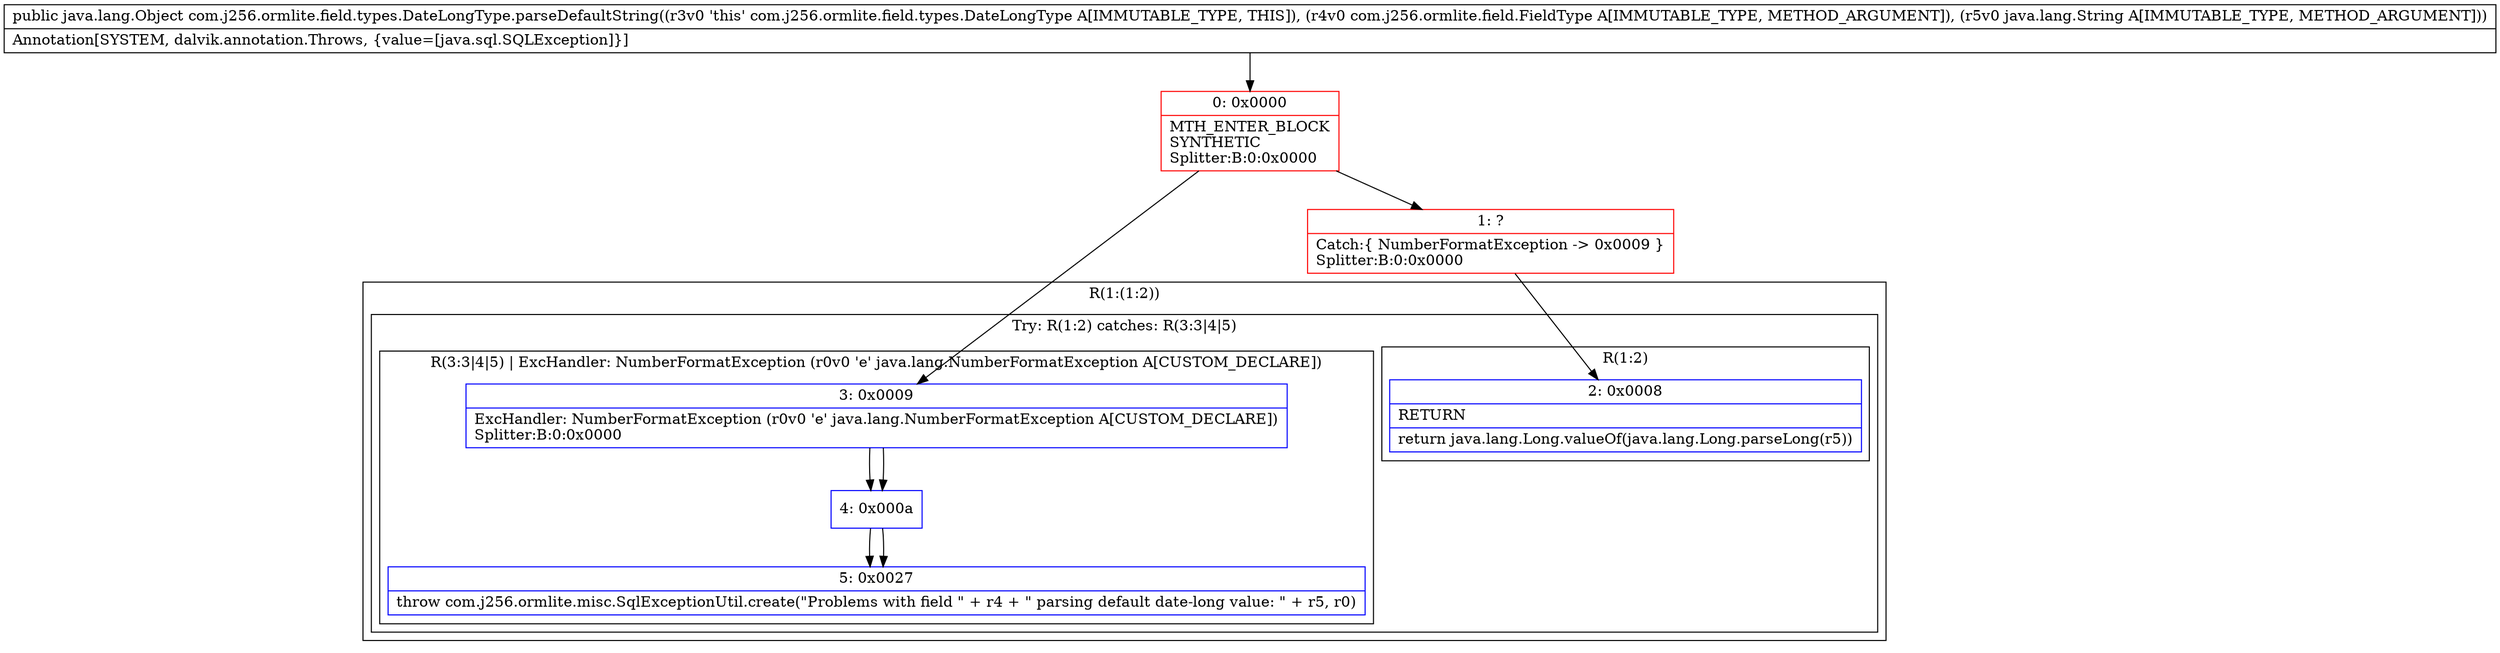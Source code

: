 digraph "CFG forcom.j256.ormlite.field.types.DateLongType.parseDefaultString(Lcom\/j256\/ormlite\/field\/FieldType;Ljava\/lang\/String;)Ljava\/lang\/Object;" {
subgraph cluster_Region_1260802664 {
label = "R(1:(1:2))";
node [shape=record,color=blue];
subgraph cluster_TryCatchRegion_1594531913 {
label = "Try: R(1:2) catches: R(3:3|4|5)";
node [shape=record,color=blue];
subgraph cluster_Region_2104686199 {
label = "R(1:2)";
node [shape=record,color=blue];
Node_2 [shape=record,label="{2\:\ 0x0008|RETURN\l|return java.lang.Long.valueOf(java.lang.Long.parseLong(r5))\l}"];
}
subgraph cluster_Region_1163007538 {
label = "R(3:3|4|5) | ExcHandler: NumberFormatException (r0v0 'e' java.lang.NumberFormatException A[CUSTOM_DECLARE])\l";
node [shape=record,color=blue];
Node_3 [shape=record,label="{3\:\ 0x0009|ExcHandler: NumberFormatException (r0v0 'e' java.lang.NumberFormatException A[CUSTOM_DECLARE])\lSplitter:B:0:0x0000\l}"];
Node_4 [shape=record,label="{4\:\ 0x000a}"];
Node_5 [shape=record,label="{5\:\ 0x0027|throw com.j256.ormlite.misc.SqlExceptionUtil.create(\"Problems with field \" + r4 + \" parsing default date\-long value: \" + r5, r0)\l}"];
}
}
}
subgraph cluster_Region_1163007538 {
label = "R(3:3|4|5) | ExcHandler: NumberFormatException (r0v0 'e' java.lang.NumberFormatException A[CUSTOM_DECLARE])\l";
node [shape=record,color=blue];
Node_3 [shape=record,label="{3\:\ 0x0009|ExcHandler: NumberFormatException (r0v0 'e' java.lang.NumberFormatException A[CUSTOM_DECLARE])\lSplitter:B:0:0x0000\l}"];
Node_4 [shape=record,label="{4\:\ 0x000a}"];
Node_5 [shape=record,label="{5\:\ 0x0027|throw com.j256.ormlite.misc.SqlExceptionUtil.create(\"Problems with field \" + r4 + \" parsing default date\-long value: \" + r5, r0)\l}"];
}
Node_0 [shape=record,color=red,label="{0\:\ 0x0000|MTH_ENTER_BLOCK\lSYNTHETIC\lSplitter:B:0:0x0000\l}"];
Node_1 [shape=record,color=red,label="{1\:\ ?|Catch:\{ NumberFormatException \-\> 0x0009 \}\lSplitter:B:0:0x0000\l}"];
MethodNode[shape=record,label="{public java.lang.Object com.j256.ormlite.field.types.DateLongType.parseDefaultString((r3v0 'this' com.j256.ormlite.field.types.DateLongType A[IMMUTABLE_TYPE, THIS]), (r4v0 com.j256.ormlite.field.FieldType A[IMMUTABLE_TYPE, METHOD_ARGUMENT]), (r5v0 java.lang.String A[IMMUTABLE_TYPE, METHOD_ARGUMENT]))  | Annotation[SYSTEM, dalvik.annotation.Throws, \{value=[java.sql.SQLException]\}]\l}"];
MethodNode -> Node_0;
Node_3 -> Node_4;
Node_4 -> Node_5;
Node_3 -> Node_4;
Node_4 -> Node_5;
Node_0 -> Node_1;
Node_0 -> Node_3;
Node_1 -> Node_2;
}

